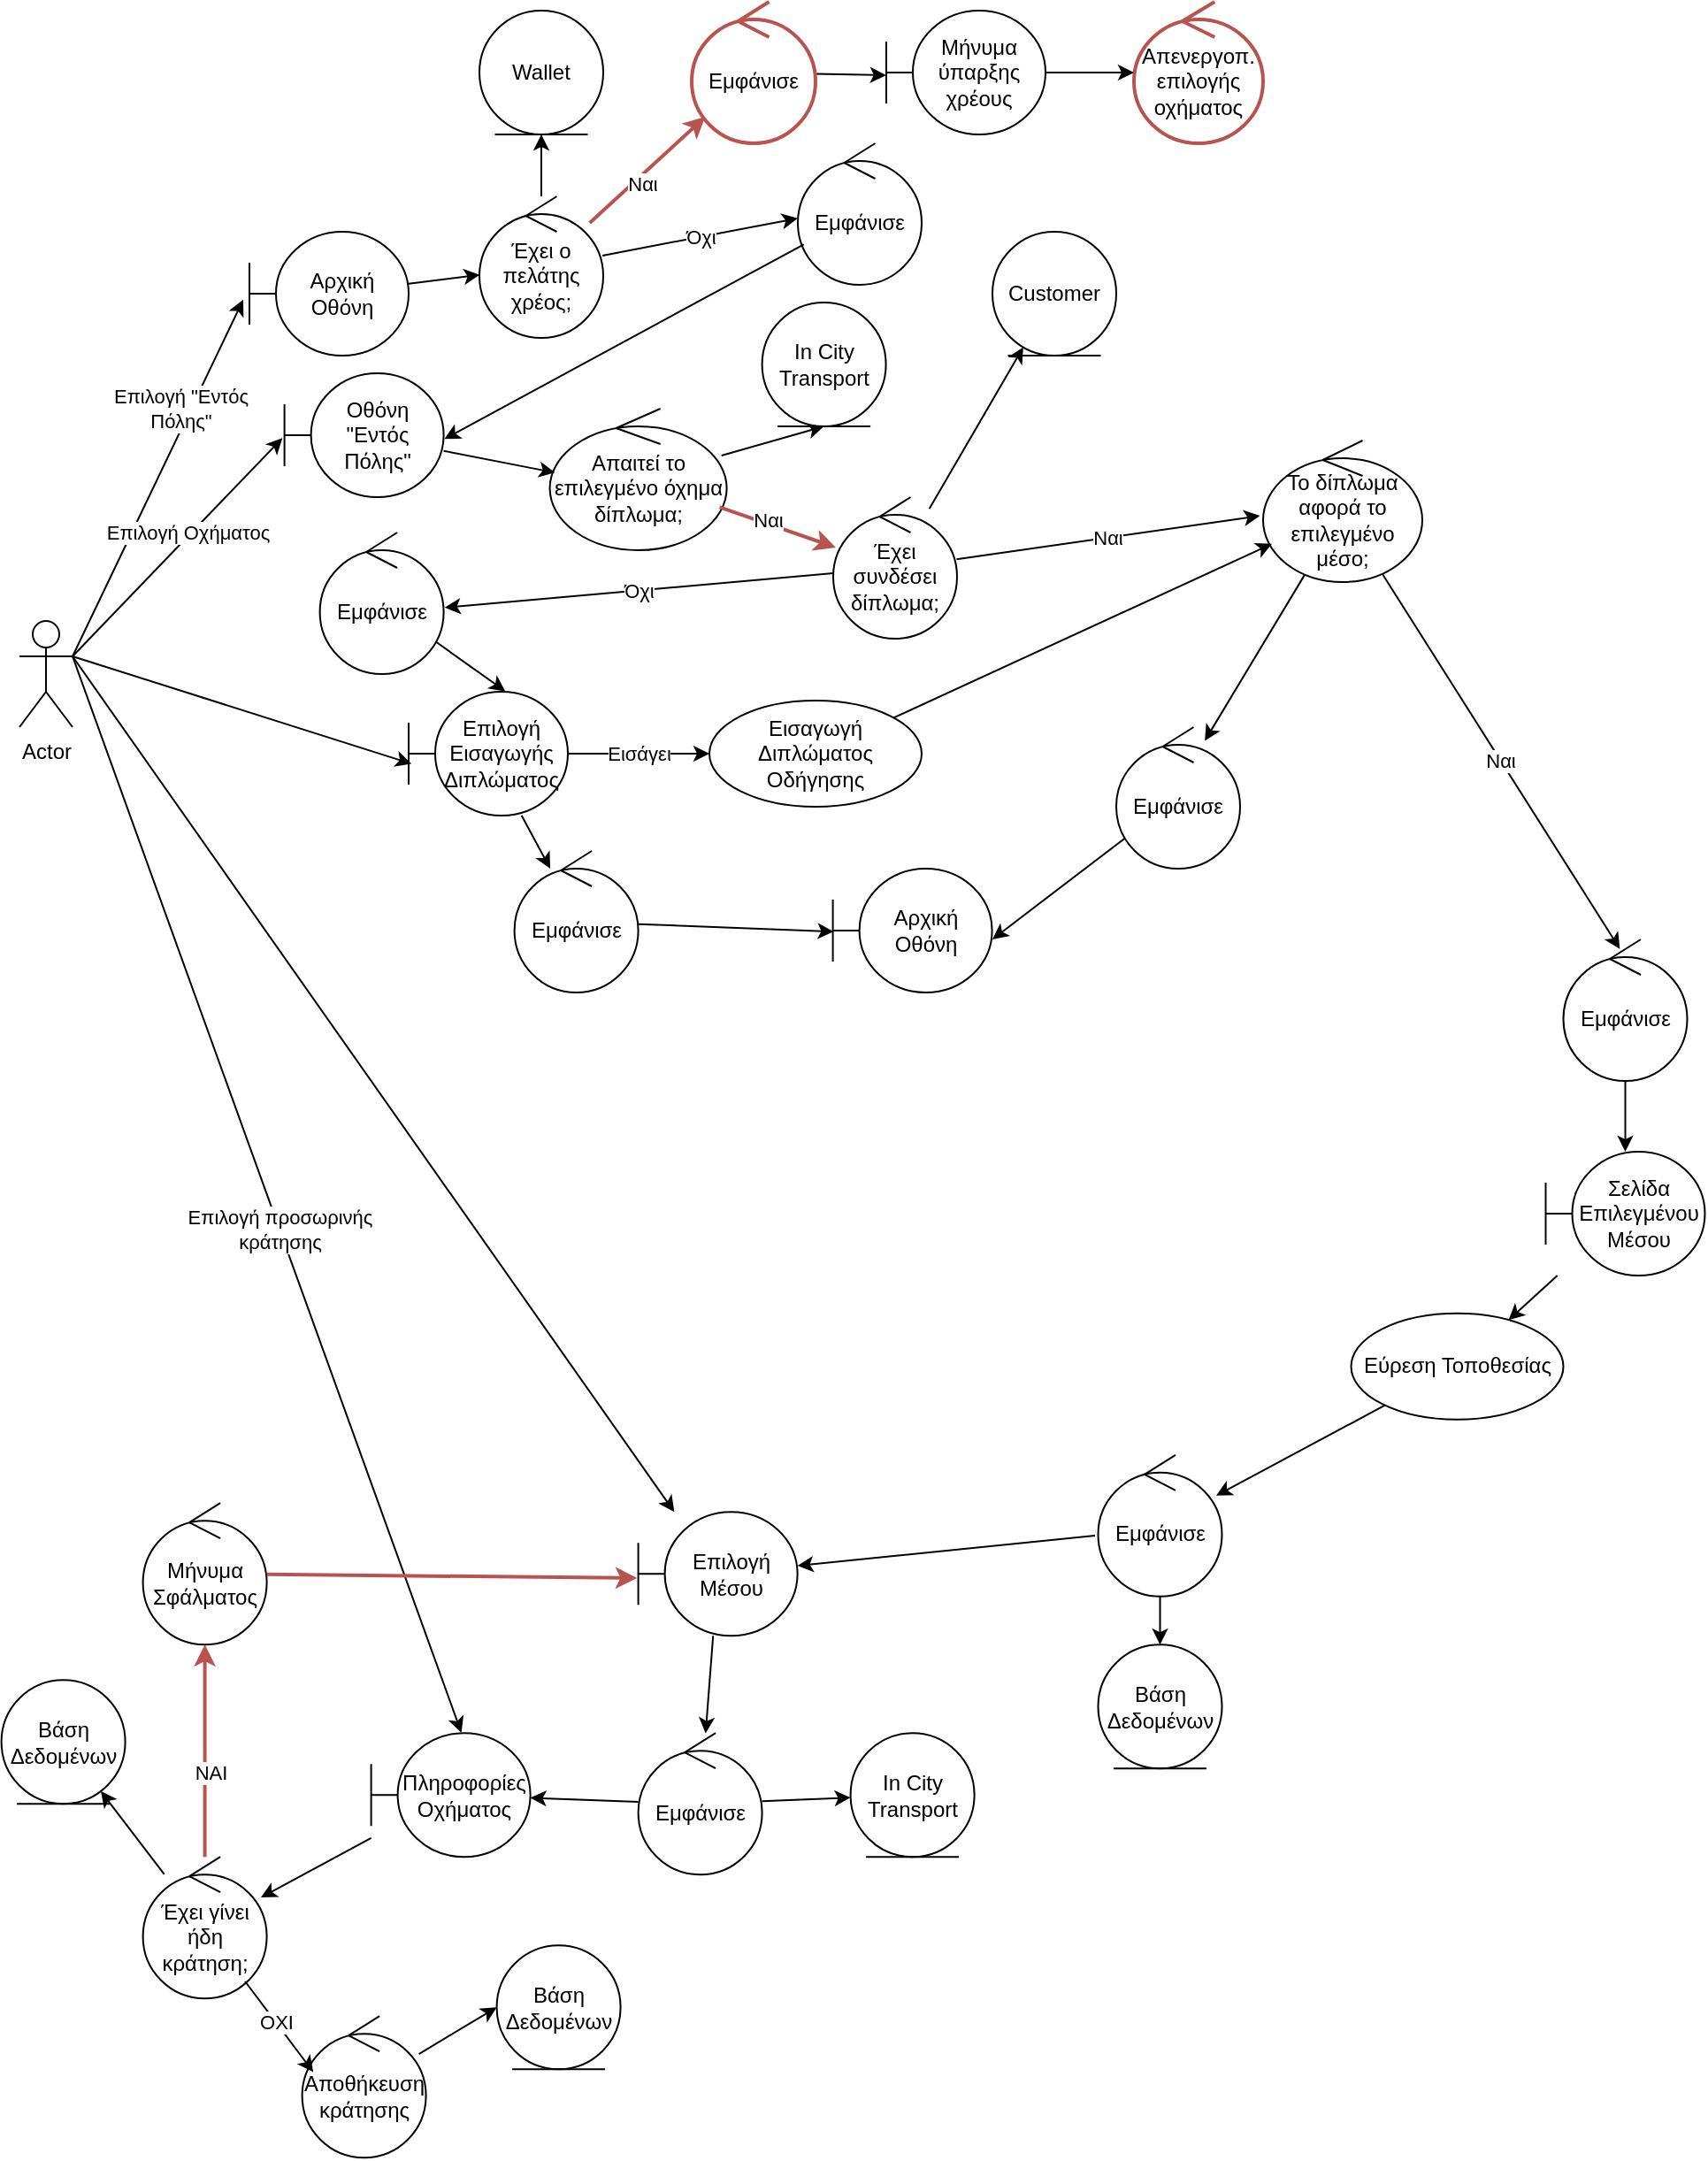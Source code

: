 <mxfile>
    <diagram name="Επιλογή Μέσου Μετακίνησης" id="LMLPMtf7ALw_Q4-HfFrC">
        <mxGraphModel dx="1536" dy="2438" grid="1" gridSize="10" guides="1" tooltips="1" connect="1" arrows="1" fold="1" page="1" pageScale="1" pageWidth="827" pageHeight="1169" math="0" shadow="0">
            <root>
                <mxCell id="0"/>
                <mxCell id="1" parent="0"/>
                <mxCell id="Tk8j7c15YgIE_sbvmRS2-9" style="rounded=0;orthogonalLoop=1;jettySize=auto;html=1;exitX=1;exitY=0.333;exitDx=0;exitDy=0;exitPerimeter=0;entryX=-0.039;entryY=0.549;entryDx=0;entryDy=0;entryPerimeter=0;" parent="1" source="Tk8j7c15YgIE_sbvmRS2-1" target="Tk8j7c15YgIE_sbvmRS2-7" edge="1">
                    <mxGeometry relative="1" as="geometry"/>
                </mxCell>
                <mxCell id="Tk8j7c15YgIE_sbvmRS2-10" value="Επιλογή &quot;Εντός&lt;div&gt;Πόλης&quot;&lt;br&gt;&lt;/div&gt;" style="edgeLabel;html=1;align=center;verticalAlign=middle;resizable=0;points=[];" parent="Tk8j7c15YgIE_sbvmRS2-9" vertex="1" connectable="0">
                    <mxGeometry x="-0.4" relative="1" as="geometry">
                        <mxPoint x="32" y="-80" as="offset"/>
                    </mxGeometry>
                </mxCell>
                <mxCell id="5Ba9WoWl8ZpEdoUwCl-l-32" style="edgeStyle=none;rounded=0;orthogonalLoop=1;jettySize=auto;html=1;exitX=1;exitY=0.333;exitDx=0;exitDy=0;exitPerimeter=0;" parent="1" source="Tk8j7c15YgIE_sbvmRS2-1" target="5Ba9WoWl8ZpEdoUwCl-l-30" edge="1">
                    <mxGeometry relative="1" as="geometry"/>
                </mxCell>
                <mxCell id="22" style="edgeStyle=none;html=1;exitX=1;exitY=0.333;exitDx=0;exitDy=0;exitPerimeter=0;entryX=0.018;entryY=0.582;entryDx=0;entryDy=0;entryPerimeter=0;" edge="1" parent="1" source="Tk8j7c15YgIE_sbvmRS2-1" target="20">
                    <mxGeometry relative="1" as="geometry"/>
                </mxCell>
                <mxCell id="Tk8j7c15YgIE_sbvmRS2-1" value="Actor" style="shape=umlActor;verticalLabelPosition=bottom;verticalAlign=top;html=1;" parent="1" vertex="1">
                    <mxGeometry x="170" y="300" width="30" height="60" as="geometry"/>
                </mxCell>
                <mxCell id="5Ba9WoWl8ZpEdoUwCl-l-9" value="" style="rounded=0;orthogonalLoop=1;jettySize=auto;html=1;" parent="1" source="Tk8j7c15YgIE_sbvmRS2-7" target="5Ba9WoWl8ZpEdoUwCl-l-8" edge="1">
                    <mxGeometry relative="1" as="geometry"/>
                </mxCell>
                <mxCell id="Tk8j7c15YgIE_sbvmRS2-7" value="Αρχική Οθόνη" style="shape=umlBoundary;whiteSpace=wrap;html=1;" parent="1" vertex="1">
                    <mxGeometry x="300" y="80" width="90" height="70" as="geometry"/>
                </mxCell>
                <mxCell id="Tk8j7c15YgIE_sbvmRS2-11" value="Απενεργοπ. επιλογής οχήματος" style="ellipse;shape=umlControl;whiteSpace=wrap;html=1;fillColor=default;strokeColor=#b85450;strokeWidth=2;" parent="1" vertex="1">
                    <mxGeometry x="800" y="-50" width="73" height="80" as="geometry"/>
                </mxCell>
                <mxCell id="5Ba9WoWl8ZpEdoUwCl-l-12" value="" style="edgeStyle=none;rounded=0;orthogonalLoop=1;jettySize=auto;html=1;fillColor=#f8cecc;strokeColor=#b85450;strokeWidth=2;" parent="1" source="5Ba9WoWl8ZpEdoUwCl-l-8" target="5Ba9WoWl8ZpEdoUwCl-l-10" edge="1">
                    <mxGeometry relative="1" as="geometry"/>
                </mxCell>
                <mxCell id="5Ba9WoWl8ZpEdoUwCl-l-46" value="Ναι" style="edgeLabel;html=1;align=center;verticalAlign=middle;resizable=0;points=[];" parent="5Ba9WoWl8ZpEdoUwCl-l-12" vertex="1" connectable="0">
                    <mxGeometry x="-0.175" y="-3" relative="1" as="geometry">
                        <mxPoint as="offset"/>
                    </mxGeometry>
                </mxCell>
                <mxCell id="3" value="" style="edgeStyle=none;html=1;" parent="1" source="5Ba9WoWl8ZpEdoUwCl-l-8" target="2" edge="1">
                    <mxGeometry relative="1" as="geometry"/>
                </mxCell>
                <mxCell id="5Ba9WoWl8ZpEdoUwCl-l-8" value="Έχει ο πελάτης χρέος;" style="ellipse;shape=umlControl;whiteSpace=wrap;html=1;" parent="1" vertex="1">
                    <mxGeometry x="430" y="60" width="70" height="80" as="geometry"/>
                </mxCell>
                <mxCell id="5" style="edgeStyle=none;html=1;entryX=-0.001;entryY=0.522;entryDx=0;entryDy=0;entryPerimeter=0;" parent="1" source="5Ba9WoWl8ZpEdoUwCl-l-10" target="4" edge="1">
                    <mxGeometry relative="1" as="geometry"/>
                </mxCell>
                <mxCell id="5Ba9WoWl8ZpEdoUwCl-l-10" value="Εμφάνισε" style="ellipse;shape=umlControl;whiteSpace=wrap;html=1;fillColor=default;strokeColor=#b85450;strokeWidth=2;" parent="1" vertex="1">
                    <mxGeometry x="550" y="-50" width="70" height="80" as="geometry"/>
                </mxCell>
                <mxCell id="5Ba9WoWl8ZpEdoUwCl-l-13" value="Εμφάνισε" style="ellipse;shape=umlControl;whiteSpace=wrap;html=1;" parent="1" vertex="1">
                    <mxGeometry x="610" y="30" width="70" height="80" as="geometry"/>
                </mxCell>
                <mxCell id="5Ba9WoWl8ZpEdoUwCl-l-14" value="Όχι" style="edgeStyle=none;rounded=0;orthogonalLoop=1;jettySize=auto;html=1;entryX=0;entryY=0.53;entryDx=0;entryDy=0;entryPerimeter=0;" parent="1" source="5Ba9WoWl8ZpEdoUwCl-l-8" target="5Ba9WoWl8ZpEdoUwCl-l-13" edge="1">
                    <mxGeometry relative="1" as="geometry"/>
                </mxCell>
                <mxCell id="5Ba9WoWl8ZpEdoUwCl-l-15" value="Οθόνη &quot;Εντός Πόλης&quot;" style="shape=umlBoundary;whiteSpace=wrap;html=1;" parent="1" vertex="1">
                    <mxGeometry x="319.8" y="160" width="90" height="70" as="geometry"/>
                </mxCell>
                <mxCell id="5Ba9WoWl8ZpEdoUwCl-l-16" style="edgeStyle=none;rounded=0;orthogonalLoop=1;jettySize=auto;html=1;exitX=1;exitY=0.333;exitDx=0;exitDy=0;exitPerimeter=0;entryX=-0.013;entryY=0.523;entryDx=0;entryDy=0;entryPerimeter=0;" parent="1" source="Tk8j7c15YgIE_sbvmRS2-1" target="5Ba9WoWl8ZpEdoUwCl-l-15" edge="1">
                    <mxGeometry relative="1" as="geometry"/>
                </mxCell>
                <mxCell id="5Ba9WoWl8ZpEdoUwCl-l-18" value="Επιλογή Οχήματος" style="edgeLabel;html=1;align=center;verticalAlign=middle;resizable=0;points=[];" parent="5Ba9WoWl8ZpEdoUwCl-l-16" vertex="1" connectable="0">
                    <mxGeometry x="0.12" y="2" relative="1" as="geometry">
                        <mxPoint as="offset"/>
                    </mxGeometry>
                </mxCell>
                <mxCell id="5Ba9WoWl8ZpEdoUwCl-l-17" style="edgeStyle=none;rounded=0;orthogonalLoop=1;jettySize=auto;html=1;entryX=1.004;entryY=0.531;entryDx=0;entryDy=0;entryPerimeter=0;" parent="1" source="5Ba9WoWl8ZpEdoUwCl-l-13" target="5Ba9WoWl8ZpEdoUwCl-l-15" edge="1">
                    <mxGeometry relative="1" as="geometry"/>
                </mxCell>
                <mxCell id="5Ba9WoWl8ZpEdoUwCl-l-29" value="" style="edgeStyle=none;rounded=0;orthogonalLoop=1;jettySize=auto;html=1;" parent="1" source="5Ba9WoWl8ZpEdoUwCl-l-20" target="5Ba9WoWl8ZpEdoUwCl-l-26" edge="1">
                    <mxGeometry relative="1" as="geometry"/>
                </mxCell>
                <mxCell id="5Ba9WoWl8ZpEdoUwCl-l-20" value="Εύρεση Τοποθεσίας" style="ellipse;whiteSpace=wrap;html=1;" parent="1" vertex="1">
                    <mxGeometry x="922.75" y="691.4" width="120" height="60" as="geometry"/>
                </mxCell>
                <mxCell id="5Ba9WoWl8ZpEdoUwCl-l-24" value="" style="edgeStyle=none;rounded=0;orthogonalLoop=1;jettySize=auto;html=1;" parent="1" source="5Ba9WoWl8ZpEdoUwCl-l-21" target="5Ba9WoWl8ZpEdoUwCl-l-23" edge="1">
                    <mxGeometry relative="1" as="geometry"/>
                </mxCell>
                <mxCell id="5Ba9WoWl8ZpEdoUwCl-l-21" value="Εμφάνισε" style="ellipse;shape=umlControl;whiteSpace=wrap;html=1;" parent="1" vertex="1">
                    <mxGeometry x="1042.75" y="480" width="70" height="80" as="geometry"/>
                </mxCell>
                <mxCell id="5Ba9WoWl8ZpEdoUwCl-l-25" value="" style="edgeStyle=none;rounded=0;orthogonalLoop=1;jettySize=auto;html=1;" parent="1" source="5Ba9WoWl8ZpEdoUwCl-l-23" target="5Ba9WoWl8ZpEdoUwCl-l-20" edge="1">
                    <mxGeometry relative="1" as="geometry"/>
                </mxCell>
                <mxCell id="5Ba9WoWl8ZpEdoUwCl-l-23" value="Σελίδα Επιλεγμένου Μέσου" style="shape=umlBoundary;whiteSpace=wrap;html=1;" parent="1" vertex="1">
                    <mxGeometry x="1032.75" y="600" width="90" height="70" as="geometry"/>
                </mxCell>
                <mxCell id="5Ba9WoWl8ZpEdoUwCl-l-28" value="" style="edgeStyle=none;rounded=0;orthogonalLoop=1;jettySize=auto;html=1;" parent="1" source="5Ba9WoWl8ZpEdoUwCl-l-26" target="5Ba9WoWl8ZpEdoUwCl-l-27" edge="1">
                    <mxGeometry relative="1" as="geometry"/>
                </mxCell>
                <mxCell id="5Ba9WoWl8ZpEdoUwCl-l-31" value="" style="edgeStyle=none;rounded=0;orthogonalLoop=1;jettySize=auto;html=1;" parent="1" target="5Ba9WoWl8ZpEdoUwCl-l-30" edge="1">
                    <mxGeometry relative="1" as="geometry">
                        <mxPoint x="778" y="817" as="sourcePoint"/>
                    </mxGeometry>
                </mxCell>
                <mxCell id="5Ba9WoWl8ZpEdoUwCl-l-26" value="Εμφάνισε" style="ellipse;shape=umlControl;whiteSpace=wrap;html=1;" parent="1" vertex="1">
                    <mxGeometry x="779.75" y="771.4" width="70" height="80" as="geometry"/>
                </mxCell>
                <mxCell id="5Ba9WoWl8ZpEdoUwCl-l-27" value="Βάση Δεδομένων" style="ellipse;shape=umlEntity;whiteSpace=wrap;html=1;" parent="1" vertex="1">
                    <mxGeometry x="779.75" y="878.61" width="70" height="70" as="geometry"/>
                </mxCell>
                <mxCell id="5Ba9WoWl8ZpEdoUwCl-l-34" value="" style="edgeStyle=none;rounded=0;orthogonalLoop=1;jettySize=auto;html=1;" parent="1" source="5Ba9WoWl8ZpEdoUwCl-l-30" target="5Ba9WoWl8ZpEdoUwCl-l-33" edge="1">
                    <mxGeometry relative="1" as="geometry"/>
                </mxCell>
                <mxCell id="5Ba9WoWl8ZpEdoUwCl-l-30" value="Επιλογή Μέσου" style="shape=umlBoundary;whiteSpace=wrap;html=1;" parent="1" vertex="1">
                    <mxGeometry x="519.8" y="803.61" width="90" height="70" as="geometry"/>
                </mxCell>
                <mxCell id="5Ba9WoWl8ZpEdoUwCl-l-36" value="" style="edgeStyle=none;rounded=0;orthogonalLoop=1;jettySize=auto;html=1;" parent="1" source="5Ba9WoWl8ZpEdoUwCl-l-33" target="5Ba9WoWl8ZpEdoUwCl-l-35" edge="1">
                    <mxGeometry relative="1" as="geometry"/>
                </mxCell>
                <mxCell id="5Ba9WoWl8ZpEdoUwCl-l-38" value="" style="edgeStyle=none;rounded=0;orthogonalLoop=1;jettySize=auto;html=1;" parent="1" source="5Ba9WoWl8ZpEdoUwCl-l-33" target="5Ba9WoWl8ZpEdoUwCl-l-37" edge="1">
                    <mxGeometry relative="1" as="geometry"/>
                </mxCell>
                <mxCell id="5Ba9WoWl8ZpEdoUwCl-l-33" value="Εμφάνισε" style="ellipse;shape=umlControl;whiteSpace=wrap;html=1;" parent="1" vertex="1">
                    <mxGeometry x="519.8" y="928.61" width="70" height="80" as="geometry"/>
                </mxCell>
                <mxCell id="5Ba9WoWl8ZpEdoUwCl-l-35" value="In City Transport" style="ellipse;shape=umlEntity;whiteSpace=wrap;html=1;" parent="1" vertex="1">
                    <mxGeometry x="639.8" y="928.61" width="70" height="70" as="geometry"/>
                </mxCell>
                <mxCell id="5Ba9WoWl8ZpEdoUwCl-l-42" value="" style="edgeStyle=none;rounded=0;orthogonalLoop=1;jettySize=auto;html=1;" parent="1" source="5Ba9WoWl8ZpEdoUwCl-l-37" target="5Ba9WoWl8ZpEdoUwCl-l-41" edge="1">
                    <mxGeometry relative="1" as="geometry"/>
                </mxCell>
                <mxCell id="5Ba9WoWl8ZpEdoUwCl-l-37" value="Πληροφορίες Οχήματος" style="shape=umlBoundary;whiteSpace=wrap;html=1;" parent="1" vertex="1">
                    <mxGeometry x="368.8" y="928.61" width="90" height="70" as="geometry"/>
                </mxCell>
                <mxCell id="5Ba9WoWl8ZpEdoUwCl-l-39" style="edgeStyle=none;rounded=0;orthogonalLoop=1;jettySize=auto;html=1;exitX=1;exitY=0.333;exitDx=0;exitDy=0;exitPerimeter=0;entryX=0.567;entryY=-0.002;entryDx=0;entryDy=0;entryPerimeter=0;" parent="1" source="Tk8j7c15YgIE_sbvmRS2-1" target="5Ba9WoWl8ZpEdoUwCl-l-37" edge="1">
                    <mxGeometry relative="1" as="geometry"/>
                </mxCell>
                <mxCell id="5Ba9WoWl8ZpEdoUwCl-l-40" value="Επιλογή προσωρινής&lt;div&gt;κράτησης&lt;/div&gt;" style="edgeLabel;html=1;align=center;verticalAlign=middle;resizable=0;points=[];" parent="5Ba9WoWl8ZpEdoUwCl-l-39" vertex="1" connectable="0">
                    <mxGeometry x="0.065" relative="1" as="geometry">
                        <mxPoint as="offset"/>
                    </mxGeometry>
                </mxCell>
                <mxCell id="5Ba9WoWl8ZpEdoUwCl-l-49" value="" style="edgeStyle=none;rounded=0;orthogonalLoop=1;jettySize=auto;html=1;" parent="1" source="5Ba9WoWl8ZpEdoUwCl-l-41" target="5Ba9WoWl8ZpEdoUwCl-l-48" edge="1">
                    <mxGeometry relative="1" as="geometry"/>
                </mxCell>
                <mxCell id="5Ba9WoWl8ZpEdoUwCl-l-93" style="edgeStyle=none;rounded=0;orthogonalLoop=1;jettySize=auto;html=1;fillColor=#f8cecc;strokeColor=#b85450;strokeWidth=2;" parent="1" source="5Ba9WoWl8ZpEdoUwCl-l-41" target="5Ba9WoWl8ZpEdoUwCl-l-86" edge="1">
                    <mxGeometry relative="1" as="geometry"/>
                </mxCell>
                <mxCell id="5Ba9WoWl8ZpEdoUwCl-l-95" value="ΝΑΙ" style="edgeLabel;html=1;align=center;verticalAlign=middle;resizable=0;points=[];" parent="5Ba9WoWl8ZpEdoUwCl-l-93" vertex="1" connectable="0">
                    <mxGeometry x="-0.21" y="-3" relative="1" as="geometry">
                        <mxPoint as="offset"/>
                    </mxGeometry>
                </mxCell>
                <mxCell id="5Ba9WoWl8ZpEdoUwCl-l-41" value="Έχει γίνει ήδη κράτηση;" style="ellipse;shape=umlControl;whiteSpace=wrap;html=1;" parent="1" vertex="1">
                    <mxGeometry x="239.8" y="998.61" width="70" height="80" as="geometry"/>
                </mxCell>
                <mxCell id="5Ba9WoWl8ZpEdoUwCl-l-48" value="Βάση Δεδομένων" style="ellipse;shape=umlEntity;whiteSpace=wrap;html=1;" parent="1" vertex="1">
                    <mxGeometry x="159.8" y="898.61" width="70" height="70" as="geometry"/>
                </mxCell>
                <mxCell id="5Ba9WoWl8ZpEdoUwCl-l-53" style="edgeStyle=none;rounded=0;orthogonalLoop=1;jettySize=auto;html=1;entryX=0;entryY=0.5;entryDx=0;entryDy=0;" parent="1" source="5Ba9WoWl8ZpEdoUwCl-l-50" target="5Ba9WoWl8ZpEdoUwCl-l-51" edge="1">
                    <mxGeometry relative="1" as="geometry"/>
                </mxCell>
                <mxCell id="5Ba9WoWl8ZpEdoUwCl-l-50" value="Αποθήκευση κράτησης" style="ellipse;shape=umlControl;whiteSpace=wrap;html=1;" parent="1" vertex="1">
                    <mxGeometry x="329.8" y="1088.61" width="70" height="80" as="geometry"/>
                </mxCell>
                <mxCell id="5Ba9WoWl8ZpEdoUwCl-l-51" value="Βάση Δεδομένων" style="ellipse;shape=umlEntity;whiteSpace=wrap;html=1;" parent="1" vertex="1">
                    <mxGeometry x="439.8" y="1048.61" width="70" height="70" as="geometry"/>
                </mxCell>
                <mxCell id="5Ba9WoWl8ZpEdoUwCl-l-57" style="edgeStyle=none;rounded=0;orthogonalLoop=1;jettySize=auto;html=1;entryX=0.09;entryY=0.395;entryDx=0;entryDy=0;entryPerimeter=0;" parent="1" source="5Ba9WoWl8ZpEdoUwCl-l-41" target="5Ba9WoWl8ZpEdoUwCl-l-50" edge="1">
                    <mxGeometry relative="1" as="geometry"/>
                </mxCell>
                <mxCell id="5Ba9WoWl8ZpEdoUwCl-l-87" value="ΟΧΙ" style="edgeLabel;html=1;align=center;verticalAlign=middle;resizable=0;points=[];" parent="5Ba9WoWl8ZpEdoUwCl-l-57" vertex="1" connectable="0">
                    <mxGeometry x="-0.102" relative="1" as="geometry">
                        <mxPoint as="offset"/>
                    </mxGeometry>
                </mxCell>
                <mxCell id="5Ba9WoWl8ZpEdoUwCl-l-64" style="edgeStyle=none;rounded=0;orthogonalLoop=1;jettySize=auto;html=1;entryX=0.5;entryY=1;entryDx=0;entryDy=0;" parent="1" source="5Ba9WoWl8ZpEdoUwCl-l-59" target="5Ba9WoWl8ZpEdoUwCl-l-60" edge="1">
                    <mxGeometry relative="1" as="geometry"/>
                </mxCell>
                <mxCell id="5Ba9WoWl8ZpEdoUwCl-l-59" value="Απαιτεί το επιλεγμένο όχημα δίπλωμα;" style="ellipse;shape=umlControl;whiteSpace=wrap;html=1;" parent="1" vertex="1">
                    <mxGeometry x="469.8" y="180" width="100" height="80" as="geometry"/>
                </mxCell>
                <mxCell id="5Ba9WoWl8ZpEdoUwCl-l-60" value="In City Transport" style="ellipse;shape=umlEntity;whiteSpace=wrap;html=1;" parent="1" vertex="1">
                    <mxGeometry x="589.8" y="120" width="70" height="70" as="geometry"/>
                </mxCell>
                <mxCell id="5Ba9WoWl8ZpEdoUwCl-l-62" style="edgeStyle=none;rounded=0;orthogonalLoop=1;jettySize=auto;html=1;entryX=0.029;entryY=0.452;entryDx=0;entryDy=0;entryPerimeter=0;" parent="1" source="5Ba9WoWl8ZpEdoUwCl-l-15" target="5Ba9WoWl8ZpEdoUwCl-l-59" edge="1">
                    <mxGeometry relative="1" as="geometry"/>
                </mxCell>
                <mxCell id="5Ba9WoWl8ZpEdoUwCl-l-70" style="edgeStyle=none;rounded=0;orthogonalLoop=1;jettySize=auto;html=1;fillColor=#f8cecc;strokeColor=#b85450;strokeWidth=2;" parent="1" source="5Ba9WoWl8ZpEdoUwCl-l-59" target="12" edge="1">
                    <mxGeometry relative="1" as="geometry">
                        <mxPoint x="639.8" y="240" as="targetPoint"/>
                    </mxGeometry>
                </mxCell>
                <mxCell id="5Ba9WoWl8ZpEdoUwCl-l-71" value="Ναι" style="edgeLabel;html=1;align=center;verticalAlign=middle;resizable=0;points=[];" parent="5Ba9WoWl8ZpEdoUwCl-l-70" vertex="1" connectable="0">
                    <mxGeometry x="-0.17" y="3" relative="1" as="geometry">
                        <mxPoint x="-1" as="offset"/>
                    </mxGeometry>
                </mxCell>
                <mxCell id="5Ba9WoWl8ZpEdoUwCl-l-86" value="Μήνυμα Σφάλματος" style="ellipse;shape=umlControl;whiteSpace=wrap;html=1;" parent="1" vertex="1">
                    <mxGeometry x="239.8" y="798.61" width="70" height="80" as="geometry"/>
                </mxCell>
                <mxCell id="5Ba9WoWl8ZpEdoUwCl-l-94" style="edgeStyle=none;rounded=0;orthogonalLoop=1;jettySize=auto;html=1;entryX=-0.007;entryY=0.534;entryDx=0;entryDy=0;entryPerimeter=0;fillColor=#f8cecc;strokeColor=#b85450;strokeWidth=2;" parent="1" source="5Ba9WoWl8ZpEdoUwCl-l-86" target="5Ba9WoWl8ZpEdoUwCl-l-30" edge="1">
                    <mxGeometry relative="1" as="geometry"/>
                </mxCell>
                <mxCell id="2" value="Wallet" style="ellipse;shape=umlEntity;whiteSpace=wrap;html=1;" parent="1" vertex="1">
                    <mxGeometry x="430" y="-45" width="70" height="70" as="geometry"/>
                </mxCell>
                <mxCell id="6" value="" style="edgeStyle=none;html=1;" parent="1" source="4" target="Tk8j7c15YgIE_sbvmRS2-11" edge="1">
                    <mxGeometry relative="1" as="geometry"/>
                </mxCell>
                <mxCell id="4" value="Μήνυμα ύπαρξης χρέους" style="shape=umlBoundary;whiteSpace=wrap;html=1;" parent="1" vertex="1">
                    <mxGeometry x="660" y="-45" width="90" height="70" as="geometry"/>
                </mxCell>
                <mxCell id="14" value="" style="edgeStyle=none;html=1;" edge="1" parent="1" source="12" target="13">
                    <mxGeometry relative="1" as="geometry"/>
                </mxCell>
                <mxCell id="16" value="Ναι" style="edgeStyle=none;html=1;entryX=-0.02;entryY=0.532;entryDx=0;entryDy=0;entryPerimeter=0;" edge="1" parent="1" source="12" target="15">
                    <mxGeometry relative="1" as="geometry"/>
                </mxCell>
                <mxCell id="18" value="Όχι" style="edgeStyle=none;html=1;entryX=1.008;entryY=0.53;entryDx=0;entryDy=0;entryPerimeter=0;" edge="1" parent="1" source="12" target="17">
                    <mxGeometry relative="1" as="geometry"/>
                </mxCell>
                <mxCell id="12" value="Έχει συνδέσει δίπλωμα;" style="ellipse;shape=umlControl;whiteSpace=wrap;html=1;" vertex="1" parent="1">
                    <mxGeometry x="630" y="230" width="70" height="80" as="geometry"/>
                </mxCell>
                <mxCell id="13" value="Customer" style="ellipse;shape=umlEntity;whiteSpace=wrap;html=1;" vertex="1" parent="1">
                    <mxGeometry x="720" y="80" width="70" height="70" as="geometry"/>
                </mxCell>
                <mxCell id="19" value="Ναι" style="edgeStyle=none;html=1;entryX=0.456;entryY=0.067;entryDx=0;entryDy=0;entryPerimeter=0;" edge="1" parent="1" source="15" target="5Ba9WoWl8ZpEdoUwCl-l-21">
                    <mxGeometry relative="1" as="geometry"/>
                </mxCell>
                <mxCell id="32" style="edgeStyle=none;html=1;entryX=0.715;entryY=0.097;entryDx=0;entryDy=0;entryPerimeter=0;" edge="1" parent="1" source="15" target="31">
                    <mxGeometry relative="1" as="geometry"/>
                </mxCell>
                <mxCell id="15" value="Το δίπλωμα αφορά το επιλεγμένο μέσο;" style="ellipse;shape=umlControl;whiteSpace=wrap;html=1;" vertex="1" parent="1">
                    <mxGeometry x="873" y="198" width="90" height="80" as="geometry"/>
                </mxCell>
                <mxCell id="21" style="edgeStyle=none;html=1;entryX=0.607;entryY=-0.004;entryDx=0;entryDy=0;entryPerimeter=0;" edge="1" parent="1" source="17" target="20">
                    <mxGeometry relative="1" as="geometry"/>
                </mxCell>
                <mxCell id="17" value="Εμφάνισε" style="ellipse;shape=umlControl;whiteSpace=wrap;html=1;" vertex="1" parent="1">
                    <mxGeometry x="339.8" y="250" width="70" height="80" as="geometry"/>
                </mxCell>
                <mxCell id="25" value="Εισάγει" style="edgeStyle=none;html=1;" edge="1" parent="1" source="20" target="24">
                    <mxGeometry relative="1" as="geometry"/>
                </mxCell>
                <mxCell id="29" style="edgeStyle=none;html=1;entryX=0.289;entryY=0.125;entryDx=0;entryDy=0;entryPerimeter=0;" edge="1" parent="1" source="20" target="27">
                    <mxGeometry relative="1" as="geometry"/>
                </mxCell>
                <mxCell id="20" value="Επιλογή Εισαγωγής Διπλώματος" style="shape=umlBoundary;whiteSpace=wrap;html=1;" vertex="1" parent="1">
                    <mxGeometry x="390" y="340" width="90" height="70" as="geometry"/>
                </mxCell>
                <mxCell id="26" style="edgeStyle=none;html=1;" edge="1" parent="1" source="24" target="15">
                    <mxGeometry relative="1" as="geometry"/>
                </mxCell>
                <mxCell id="24" value="Εισαγωγή Διπλώματος Οδήγησης" style="ellipse;whiteSpace=wrap;html=1;" vertex="1" parent="1">
                    <mxGeometry x="560" y="345" width="120" height="60" as="geometry"/>
                </mxCell>
                <mxCell id="30" style="edgeStyle=none;html=1;entryX=0.005;entryY=0.509;entryDx=0;entryDy=0;entryPerimeter=0;" edge="1" parent="1" source="27" target="28">
                    <mxGeometry relative="1" as="geometry"/>
                </mxCell>
                <mxCell id="27" value="Εμφάνισε" style="ellipse;shape=umlControl;whiteSpace=wrap;html=1;" vertex="1" parent="1">
                    <mxGeometry x="449.8" y="430" width="70" height="80" as="geometry"/>
                </mxCell>
                <mxCell id="28" value="Αρχική Οθόνη" style="shape=umlBoundary;whiteSpace=wrap;html=1;" vertex="1" parent="1">
                    <mxGeometry x="629.8" y="440" width="90" height="70" as="geometry"/>
                </mxCell>
                <mxCell id="35" style="edgeStyle=none;html=1;entryX=1.002;entryY=0.571;entryDx=0;entryDy=0;entryPerimeter=0;" edge="1" parent="1" source="31" target="28">
                    <mxGeometry relative="1" as="geometry"/>
                </mxCell>
                <mxCell id="31" value="Εμφάνισε" style="ellipse;shape=umlControl;whiteSpace=wrap;html=1;" vertex="1" parent="1">
                    <mxGeometry x="790" y="360" width="70" height="80" as="geometry"/>
                </mxCell>
            </root>
        </mxGraphModel>
    </diagram>
</mxfile>